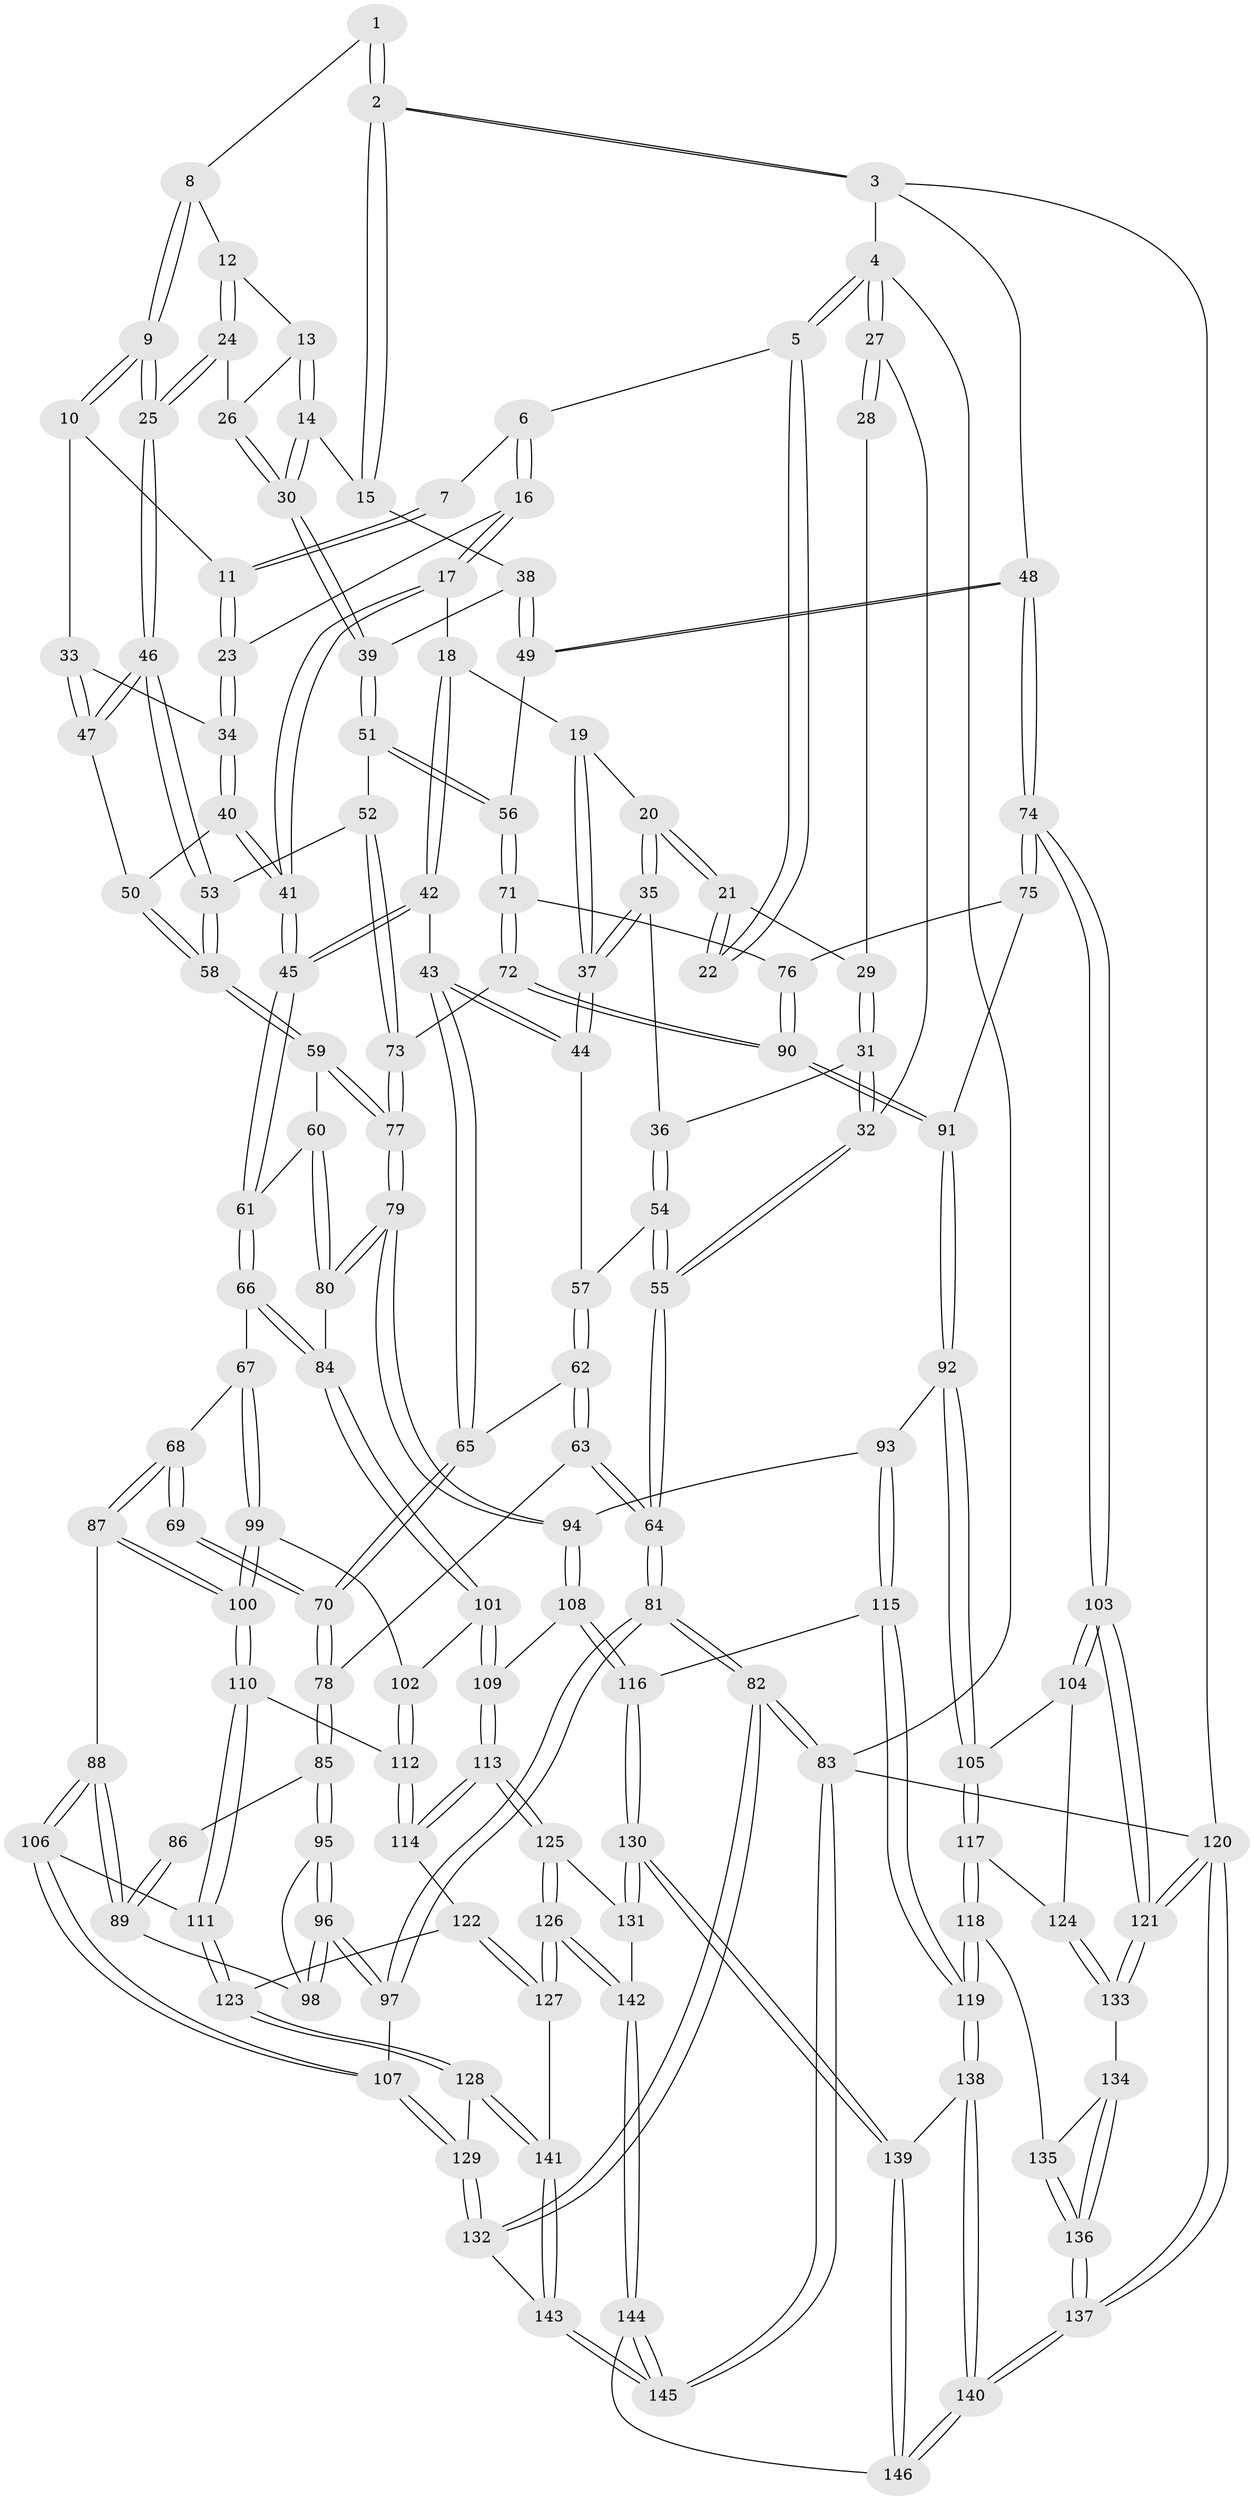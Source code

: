 // coarse degree distribution, {3: 0.09803921568627451, 5: 0.3627450980392157, 7: 0.00980392156862745, 6: 0.13725490196078433, 4: 0.37254901960784315, 2: 0.0196078431372549}
// Generated by graph-tools (version 1.1) at 2025/52/02/27/25 19:52:35]
// undirected, 146 vertices, 362 edges
graph export_dot {
graph [start="1"]
  node [color=gray90,style=filled];
  1 [pos="+0.669898135541813+0"];
  2 [pos="+1+0"];
  3 [pos="+1+0"];
  4 [pos="+0+0"];
  5 [pos="+0.1221785710317074+0"];
  6 [pos="+0.354977652744202+0"];
  7 [pos="+0.6309982290806263+0"];
  8 [pos="+0.7146351536923363+0"];
  9 [pos="+0.6623739630566411+0.1697869246858949"];
  10 [pos="+0.588745502829911+0.08414518850003733"];
  11 [pos="+0.5803848289876964+0.05887977419262788"];
  12 [pos="+0.7722343958431581+0.04084632796975387"];
  13 [pos="+0.7869353128637434+0.05100813071599804"];
  14 [pos="+0.8967313209878756+0.06782468498932465"];
  15 [pos="+1+0"];
  16 [pos="+0.34478380977740647+0.0027134165892940963"];
  17 [pos="+0.3415657789705391+0.007592468813205212"];
  18 [pos="+0.3259529474189641+0.02338887821019744"];
  19 [pos="+0.3043025119430416+0.03715474602640698"];
  20 [pos="+0.1254535050991305+0.08246156471318782"];
  21 [pos="+0.12399971930863217+0.0812473261236536"];
  22 [pos="+0.11910333187688066+0.06841543157863172"];
  23 [pos="+0.4295038005358176+0.07434355595016313"];
  24 [pos="+0.7023237358906013+0.14302920263381275"];
  25 [pos="+0.6640150911528208+0.17351460697992818"];
  26 [pos="+0.7891132008851061+0.1169719279318176"];
  27 [pos="+0+0"];
  28 [pos="+0.025325534175824203+0.027831976969134375"];
  29 [pos="+0.04908053585367506+0.10626646033125957"];
  30 [pos="+0.8549423752711445+0.17061617820568098"];
  31 [pos="+0+0.140553563091398"];
  32 [pos="+0+0.10709752490952973"];
  33 [pos="+0.5125740620988951+0.13797615853069578"];
  34 [pos="+0.46072236666204497+0.13277258195939998"];
  35 [pos="+0.14556984085797747+0.19096498299957398"];
  36 [pos="+0.0665192434457789+0.1973434934984444"];
  37 [pos="+0.18056733796325233+0.22404924236521692"];
  38 [pos="+0.9595410862047228+0.1679943398440977"];
  39 [pos="+0.8548759570170481+0.17241251434184135"];
  40 [pos="+0.44936525751097606+0.22917665707681156"];
  41 [pos="+0.3843264975648814+0.2639382685258297"];
  42 [pos="+0.28508948913262355+0.28317004770947435"];
  43 [pos="+0.2086789155547379+0.2833275362892951"];
  44 [pos="+0.20639475846753397+0.2816140580390891"];
  45 [pos="+0.34890398815636847+0.30166105728332276"];
  46 [pos="+0.6640836885978258+0.2154798907538462"];
  47 [pos="+0.5432882811820011+0.17432538718382906"];
  48 [pos="+1+0.33523590164690775"];
  49 [pos="+1+0.3267295609571356"];
  50 [pos="+0.4613570243070137+0.23244031207990562"];
  51 [pos="+0.8145253364371935+0.31479555593800235"];
  52 [pos="+0.7244020605599425+0.32124042125858115"];
  53 [pos="+0.6894404168212174+0.3205134367963684"];
  54 [pos="+0.02088916145105167+0.28997408544451464"];
  55 [pos="+0+0.3887373131323223"];
  56 [pos="+0.8839566242902883+0.34580358748843215"];
  57 [pos="+0.12810377165969503+0.30339605698382877"];
  58 [pos="+0.6659468938988675+0.33935417531104545"];
  59 [pos="+0.6392475592956218+0.37949196673068036"];
  60 [pos="+0.5962301438396279+0.40305208773912277"];
  61 [pos="+0.4088147905933572+0.43003251331632053"];
  62 [pos="+0.06828842312732784+0.3856013455660678"];
  63 [pos="+0+0.44645978020211546"];
  64 [pos="+0+0.41986284581852873"];
  65 [pos="+0.1836038587015685+0.4299618256042364"];
  66 [pos="+0.3709426327023406+0.5011875137834548"];
  67 [pos="+0.31794442825473285+0.521333118011251"];
  68 [pos="+0.262985696347051+0.5176995257660045"];
  69 [pos="+0.22633000310360973+0.5016534102794333"];
  70 [pos="+0.1871838179619813+0.4629176078981201"];
  71 [pos="+0.890176442215589+0.49425193352396185"];
  72 [pos="+0.8369659351141738+0.5626969935327595"];
  73 [pos="+0.8098021334070628+0.5635769198501329"];
  74 [pos="+1+0.6187554740973003"];
  75 [pos="+1+0.5633303276787339"];
  76 [pos="+0.9782354138553055+0.5502812792077314"];
  77 [pos="+0.7131445038835874+0.5896858627619626"];
  78 [pos="+0.02750354376437384+0.5072031268333013"];
  79 [pos="+0.681102941587789+0.6650976914608124"];
  80 [pos="+0.5465910841505506+0.6014226300176045"];
  81 [pos="+0+0.8239895053616825"];
  82 [pos="+0+1"];
  83 [pos="+0+1"];
  84 [pos="+0.4651140604736112+0.6253714068412548"];
  85 [pos="+0.06550119358967658+0.577868534521942"];
  86 [pos="+0.16684384716227163+0.5622970795218053"];
  87 [pos="+0.194770932053832+0.6721234458275992"];
  88 [pos="+0.15286693620619338+0.6586517571295765"];
  89 [pos="+0.14490507692738996+0.6515463440560516"];
  90 [pos="+0.8736078499334474+0.6307121450285125"];
  91 [pos="+0.8771069178379376+0.6434573692357571"];
  92 [pos="+0.8907456586930955+0.7183380879282156"];
  93 [pos="+0.7504950497142266+0.720686643313223"];
  94 [pos="+0.6816670498654687+0.66832351524051"];
  95 [pos="+0.06838056175773925+0.5936988080331939"];
  96 [pos="+0+0.7414842469434751"];
  97 [pos="+0+0.764258461411809"];
  98 [pos="+0.13818359435824729+0.6493267760954389"];
  99 [pos="+0.31165709442556505+0.5951179748007205"];
  100 [pos="+0.2349835161515628+0.7214559435334795"];
  101 [pos="+0.45810898045756093+0.658856351955728"];
  102 [pos="+0.3513277579670518+0.7024538460473033"];
  103 [pos="+1+0.697180269886377"];
  104 [pos="+0.9363260006584572+0.7380262323300415"];
  105 [pos="+0.8975956674422463+0.7231330704599819"];
  106 [pos="+0.09354460577407976+0.7547431488822937"];
  107 [pos="+0+0.766117564224811"];
  108 [pos="+0.580489071348358+0.7845808098258118"];
  109 [pos="+0.5097044621803298+0.7978167006790046"];
  110 [pos="+0.24345657903951776+0.7439463355858958"];
  111 [pos="+0.2174300896866669+0.8029167315808051"];
  112 [pos="+0.3287755504811954+0.7309889624751945"];
  113 [pos="+0.5046919739431877+0.8041900614199409"];
  114 [pos="+0.38971978850587236+0.8018976082112254"];
  115 [pos="+0.7450056046458098+0.8657816683474644"];
  116 [pos="+0.6649040015071112+0.8691310765287417"];
  117 [pos="+0.812440531698427+0.8474778968700787"];
  118 [pos="+0.7595929574042399+0.871546352906721"];
  119 [pos="+0.7509769719198077+0.8708826469999591"];
  120 [pos="+1+1"];
  121 [pos="+1+1"];
  122 [pos="+0.3548794290095587+0.8426910858163655"];
  123 [pos="+0.2192692154576552+0.848221083571354"];
  124 [pos="+0.9106293270024685+0.8714835717245156"];
  125 [pos="+0.5006405260416009+0.8363183957066032"];
  126 [pos="+0.38728429299681044+0.9329728008853337"];
  127 [pos="+0.3750741101199476+0.9163291422628541"];
  128 [pos="+0.21401089047458538+0.864238827698297"];
  129 [pos="+0.13428282528485228+0.8761729195253183"];
  130 [pos="+0.5771074123792953+1"];
  131 [pos="+0.5197573905862979+0.8970534711708765"];
  132 [pos="+0.0532677592523963+0.9551666800082409"];
  133 [pos="+0.9126393901615484+0.8826751029513762"];
  134 [pos="+0.9090508946484741+0.8878814824521503"];
  135 [pos="+0.8030914705011991+0.9014351688792093"];
  136 [pos="+0.869839694692896+0.9944282658127952"];
  137 [pos="+0.8789206210115097+1"];
  138 [pos="+0.7478625979788273+0.9079813050447416"];
  139 [pos="+0.5772814895363533+1"];
  140 [pos="+0.8178173086631844+1"];
  141 [pos="+0.21794288162857664+0.8772436023032771"];
  142 [pos="+0.3835358396058738+0.9856782047993787"];
  143 [pos="+0.22987699622454372+0.9826312585972647"];
  144 [pos="+0.354788580968816+1"];
  145 [pos="+0.31050552097525624+1"];
  146 [pos="+0.5654122220626676+1"];
  1 -- 2;
  1 -- 2;
  1 -- 8;
  2 -- 3;
  2 -- 3;
  2 -- 15;
  2 -- 15;
  3 -- 4;
  3 -- 48;
  3 -- 120;
  4 -- 5;
  4 -- 5;
  4 -- 27;
  4 -- 27;
  4 -- 83;
  5 -- 6;
  5 -- 22;
  5 -- 22;
  6 -- 7;
  6 -- 16;
  6 -- 16;
  7 -- 11;
  7 -- 11;
  8 -- 9;
  8 -- 9;
  8 -- 12;
  9 -- 10;
  9 -- 10;
  9 -- 25;
  9 -- 25;
  10 -- 11;
  10 -- 33;
  11 -- 23;
  11 -- 23;
  12 -- 13;
  12 -- 24;
  12 -- 24;
  13 -- 14;
  13 -- 14;
  13 -- 26;
  14 -- 15;
  14 -- 30;
  14 -- 30;
  15 -- 38;
  16 -- 17;
  16 -- 17;
  16 -- 23;
  17 -- 18;
  17 -- 41;
  17 -- 41;
  18 -- 19;
  18 -- 42;
  18 -- 42;
  19 -- 20;
  19 -- 37;
  19 -- 37;
  20 -- 21;
  20 -- 21;
  20 -- 35;
  20 -- 35;
  21 -- 22;
  21 -- 22;
  21 -- 29;
  23 -- 34;
  23 -- 34;
  24 -- 25;
  24 -- 25;
  24 -- 26;
  25 -- 46;
  25 -- 46;
  26 -- 30;
  26 -- 30;
  27 -- 28;
  27 -- 28;
  27 -- 32;
  28 -- 29;
  29 -- 31;
  29 -- 31;
  30 -- 39;
  30 -- 39;
  31 -- 32;
  31 -- 32;
  31 -- 36;
  32 -- 55;
  32 -- 55;
  33 -- 34;
  33 -- 47;
  33 -- 47;
  34 -- 40;
  34 -- 40;
  35 -- 36;
  35 -- 37;
  35 -- 37;
  36 -- 54;
  36 -- 54;
  37 -- 44;
  37 -- 44;
  38 -- 39;
  38 -- 49;
  38 -- 49;
  39 -- 51;
  39 -- 51;
  40 -- 41;
  40 -- 41;
  40 -- 50;
  41 -- 45;
  41 -- 45;
  42 -- 43;
  42 -- 45;
  42 -- 45;
  43 -- 44;
  43 -- 44;
  43 -- 65;
  43 -- 65;
  44 -- 57;
  45 -- 61;
  45 -- 61;
  46 -- 47;
  46 -- 47;
  46 -- 53;
  46 -- 53;
  47 -- 50;
  48 -- 49;
  48 -- 49;
  48 -- 74;
  48 -- 74;
  49 -- 56;
  50 -- 58;
  50 -- 58;
  51 -- 52;
  51 -- 56;
  51 -- 56;
  52 -- 53;
  52 -- 73;
  52 -- 73;
  53 -- 58;
  53 -- 58;
  54 -- 55;
  54 -- 55;
  54 -- 57;
  55 -- 64;
  55 -- 64;
  56 -- 71;
  56 -- 71;
  57 -- 62;
  57 -- 62;
  58 -- 59;
  58 -- 59;
  59 -- 60;
  59 -- 77;
  59 -- 77;
  60 -- 61;
  60 -- 80;
  60 -- 80;
  61 -- 66;
  61 -- 66;
  62 -- 63;
  62 -- 63;
  62 -- 65;
  63 -- 64;
  63 -- 64;
  63 -- 78;
  64 -- 81;
  64 -- 81;
  65 -- 70;
  65 -- 70;
  66 -- 67;
  66 -- 84;
  66 -- 84;
  67 -- 68;
  67 -- 99;
  67 -- 99;
  68 -- 69;
  68 -- 69;
  68 -- 87;
  68 -- 87;
  69 -- 70;
  69 -- 70;
  70 -- 78;
  70 -- 78;
  71 -- 72;
  71 -- 72;
  71 -- 76;
  72 -- 73;
  72 -- 90;
  72 -- 90;
  73 -- 77;
  73 -- 77;
  74 -- 75;
  74 -- 75;
  74 -- 103;
  74 -- 103;
  75 -- 76;
  75 -- 91;
  76 -- 90;
  76 -- 90;
  77 -- 79;
  77 -- 79;
  78 -- 85;
  78 -- 85;
  79 -- 80;
  79 -- 80;
  79 -- 94;
  79 -- 94;
  80 -- 84;
  81 -- 82;
  81 -- 82;
  81 -- 97;
  81 -- 97;
  82 -- 83;
  82 -- 83;
  82 -- 132;
  82 -- 132;
  83 -- 145;
  83 -- 145;
  83 -- 120;
  84 -- 101;
  84 -- 101;
  85 -- 86;
  85 -- 95;
  85 -- 95;
  86 -- 89;
  86 -- 89;
  87 -- 88;
  87 -- 100;
  87 -- 100;
  88 -- 89;
  88 -- 89;
  88 -- 106;
  88 -- 106;
  89 -- 98;
  90 -- 91;
  90 -- 91;
  91 -- 92;
  91 -- 92;
  92 -- 93;
  92 -- 105;
  92 -- 105;
  93 -- 94;
  93 -- 115;
  93 -- 115;
  94 -- 108;
  94 -- 108;
  95 -- 96;
  95 -- 96;
  95 -- 98;
  96 -- 97;
  96 -- 97;
  96 -- 98;
  96 -- 98;
  97 -- 107;
  99 -- 100;
  99 -- 100;
  99 -- 102;
  100 -- 110;
  100 -- 110;
  101 -- 102;
  101 -- 109;
  101 -- 109;
  102 -- 112;
  102 -- 112;
  103 -- 104;
  103 -- 104;
  103 -- 121;
  103 -- 121;
  104 -- 105;
  104 -- 124;
  105 -- 117;
  105 -- 117;
  106 -- 107;
  106 -- 107;
  106 -- 111;
  107 -- 129;
  107 -- 129;
  108 -- 109;
  108 -- 116;
  108 -- 116;
  109 -- 113;
  109 -- 113;
  110 -- 111;
  110 -- 111;
  110 -- 112;
  111 -- 123;
  111 -- 123;
  112 -- 114;
  112 -- 114;
  113 -- 114;
  113 -- 114;
  113 -- 125;
  113 -- 125;
  114 -- 122;
  115 -- 116;
  115 -- 119;
  115 -- 119;
  116 -- 130;
  116 -- 130;
  117 -- 118;
  117 -- 118;
  117 -- 124;
  118 -- 119;
  118 -- 119;
  118 -- 135;
  119 -- 138;
  119 -- 138;
  120 -- 121;
  120 -- 121;
  120 -- 137;
  120 -- 137;
  121 -- 133;
  121 -- 133;
  122 -- 123;
  122 -- 127;
  122 -- 127;
  123 -- 128;
  123 -- 128;
  124 -- 133;
  124 -- 133;
  125 -- 126;
  125 -- 126;
  125 -- 131;
  126 -- 127;
  126 -- 127;
  126 -- 142;
  126 -- 142;
  127 -- 141;
  128 -- 129;
  128 -- 141;
  128 -- 141;
  129 -- 132;
  129 -- 132;
  130 -- 131;
  130 -- 131;
  130 -- 139;
  130 -- 139;
  131 -- 142;
  132 -- 143;
  133 -- 134;
  134 -- 135;
  134 -- 136;
  134 -- 136;
  135 -- 136;
  135 -- 136;
  136 -- 137;
  136 -- 137;
  137 -- 140;
  137 -- 140;
  138 -- 139;
  138 -- 140;
  138 -- 140;
  139 -- 146;
  139 -- 146;
  140 -- 146;
  140 -- 146;
  141 -- 143;
  141 -- 143;
  142 -- 144;
  142 -- 144;
  143 -- 145;
  143 -- 145;
  144 -- 145;
  144 -- 145;
  144 -- 146;
}

